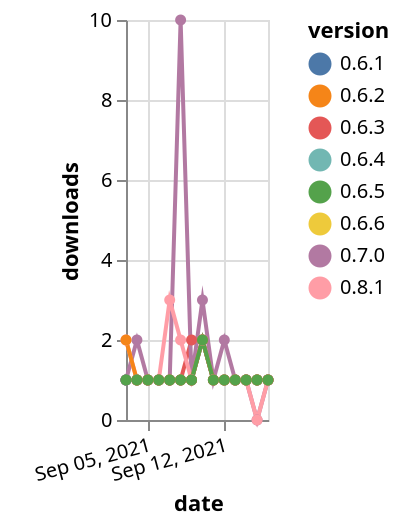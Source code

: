 {"$schema": "https://vega.github.io/schema/vega-lite/v5.json", "description": "A simple bar chart with embedded data.", "data": {"values": [{"date": "2021-09-03", "total": 147, "delta": 1, "version": "0.6.4"}, {"date": "2021-09-04", "total": 148, "delta": 1, "version": "0.6.4"}, {"date": "2021-09-05", "total": 149, "delta": 1, "version": "0.6.4"}, {"date": "2021-09-06", "total": 150, "delta": 1, "version": "0.6.4"}, {"date": "2021-09-07", "total": 151, "delta": 1, "version": "0.6.4"}, {"date": "2021-09-08", "total": 152, "delta": 1, "version": "0.6.4"}, {"date": "2021-09-09", "total": 153, "delta": 1, "version": "0.6.4"}, {"date": "2021-09-10", "total": 155, "delta": 2, "version": "0.6.4"}, {"date": "2021-09-11", "total": 156, "delta": 1, "version": "0.6.4"}, {"date": "2021-09-12", "total": 157, "delta": 1, "version": "0.6.4"}, {"date": "2021-09-13", "total": 158, "delta": 1, "version": "0.6.4"}, {"date": "2021-09-14", "total": 159, "delta": 1, "version": "0.6.4"}, {"date": "2021-09-15", "total": 160, "delta": 1, "version": "0.6.4"}, {"date": "2021-09-16", "total": 161, "delta": 1, "version": "0.6.4"}, {"date": "2021-09-03", "total": 181, "delta": 1, "version": "0.6.6"}, {"date": "2021-09-04", "total": 182, "delta": 1, "version": "0.6.6"}, {"date": "2021-09-05", "total": 183, "delta": 1, "version": "0.6.6"}, {"date": "2021-09-06", "total": 184, "delta": 1, "version": "0.6.6"}, {"date": "2021-09-07", "total": 185, "delta": 1, "version": "0.6.6"}, {"date": "2021-09-08", "total": 186, "delta": 1, "version": "0.6.6"}, {"date": "2021-09-09", "total": 187, "delta": 1, "version": "0.6.6"}, {"date": "2021-09-10", "total": 189, "delta": 2, "version": "0.6.6"}, {"date": "2021-09-11", "total": 190, "delta": 1, "version": "0.6.6"}, {"date": "2021-09-12", "total": 191, "delta": 1, "version": "0.6.6"}, {"date": "2021-09-13", "total": 192, "delta": 1, "version": "0.6.6"}, {"date": "2021-09-14", "total": 193, "delta": 1, "version": "0.6.6"}, {"date": "2021-09-15", "total": 194, "delta": 1, "version": "0.6.6"}, {"date": "2021-09-16", "total": 195, "delta": 1, "version": "0.6.6"}, {"date": "2021-09-03", "total": 165, "delta": 1, "version": "0.6.3"}, {"date": "2021-09-04", "total": 166, "delta": 1, "version": "0.6.3"}, {"date": "2021-09-05", "total": 167, "delta": 1, "version": "0.6.3"}, {"date": "2021-09-06", "total": 168, "delta": 1, "version": "0.6.3"}, {"date": "2021-09-07", "total": 169, "delta": 1, "version": "0.6.3"}, {"date": "2021-09-08", "total": 170, "delta": 1, "version": "0.6.3"}, {"date": "2021-09-09", "total": 172, "delta": 2, "version": "0.6.3"}, {"date": "2021-09-10", "total": 174, "delta": 2, "version": "0.6.3"}, {"date": "2021-09-11", "total": 175, "delta": 1, "version": "0.6.3"}, {"date": "2021-09-12", "total": 176, "delta": 1, "version": "0.6.3"}, {"date": "2021-09-13", "total": 177, "delta": 1, "version": "0.6.3"}, {"date": "2021-09-14", "total": 178, "delta": 1, "version": "0.6.3"}, {"date": "2021-09-15", "total": 179, "delta": 1, "version": "0.6.3"}, {"date": "2021-09-16", "total": 180, "delta": 1, "version": "0.6.3"}, {"date": "2021-09-03", "total": 747, "delta": 1, "version": "0.7.0"}, {"date": "2021-09-04", "total": 749, "delta": 2, "version": "0.7.0"}, {"date": "2021-09-05", "total": 750, "delta": 1, "version": "0.7.0"}, {"date": "2021-09-06", "total": 751, "delta": 1, "version": "0.7.0"}, {"date": "2021-09-07", "total": 752, "delta": 1, "version": "0.7.0"}, {"date": "2021-09-08", "total": 762, "delta": 10, "version": "0.7.0"}, {"date": "2021-09-09", "total": 763, "delta": 1, "version": "0.7.0"}, {"date": "2021-09-10", "total": 766, "delta": 3, "version": "0.7.0"}, {"date": "2021-09-11", "total": 767, "delta": 1, "version": "0.7.0"}, {"date": "2021-09-12", "total": 769, "delta": 2, "version": "0.7.0"}, {"date": "2021-09-13", "total": 770, "delta": 1, "version": "0.7.0"}, {"date": "2021-09-14", "total": 771, "delta": 1, "version": "0.7.0"}, {"date": "2021-09-15", "total": 771, "delta": 0, "version": "0.7.0"}, {"date": "2021-09-16", "total": 772, "delta": 1, "version": "0.7.0"}, {"date": "2021-09-03", "total": 117, "delta": 2, "version": "0.8.1"}, {"date": "2021-09-04", "total": 118, "delta": 1, "version": "0.8.1"}, {"date": "2021-09-05", "total": 119, "delta": 1, "version": "0.8.1"}, {"date": "2021-09-06", "total": 120, "delta": 1, "version": "0.8.1"}, {"date": "2021-09-07", "total": 123, "delta": 3, "version": "0.8.1"}, {"date": "2021-09-08", "total": 125, "delta": 2, "version": "0.8.1"}, {"date": "2021-09-09", "total": 126, "delta": 1, "version": "0.8.1"}, {"date": "2021-09-10", "total": 128, "delta": 2, "version": "0.8.1"}, {"date": "2021-09-11", "total": 129, "delta": 1, "version": "0.8.1"}, {"date": "2021-09-12", "total": 130, "delta": 1, "version": "0.8.1"}, {"date": "2021-09-13", "total": 131, "delta": 1, "version": "0.8.1"}, {"date": "2021-09-14", "total": 132, "delta": 1, "version": "0.8.1"}, {"date": "2021-09-15", "total": 132, "delta": 0, "version": "0.8.1"}, {"date": "2021-09-16", "total": 133, "delta": 1, "version": "0.8.1"}, {"date": "2021-09-03", "total": 160, "delta": 1, "version": "0.6.1"}, {"date": "2021-09-04", "total": 161, "delta": 1, "version": "0.6.1"}, {"date": "2021-09-05", "total": 162, "delta": 1, "version": "0.6.1"}, {"date": "2021-09-06", "total": 163, "delta": 1, "version": "0.6.1"}, {"date": "2021-09-07", "total": 164, "delta": 1, "version": "0.6.1"}, {"date": "2021-09-08", "total": 165, "delta": 1, "version": "0.6.1"}, {"date": "2021-09-09", "total": 166, "delta": 1, "version": "0.6.1"}, {"date": "2021-09-10", "total": 168, "delta": 2, "version": "0.6.1"}, {"date": "2021-09-11", "total": 169, "delta": 1, "version": "0.6.1"}, {"date": "2021-09-12", "total": 170, "delta": 1, "version": "0.6.1"}, {"date": "2021-09-13", "total": 171, "delta": 1, "version": "0.6.1"}, {"date": "2021-09-14", "total": 172, "delta": 1, "version": "0.6.1"}, {"date": "2021-09-15", "total": 173, "delta": 1, "version": "0.6.1"}, {"date": "2021-09-16", "total": 174, "delta": 1, "version": "0.6.1"}, {"date": "2021-09-03", "total": 165, "delta": 2, "version": "0.6.2"}, {"date": "2021-09-04", "total": 166, "delta": 1, "version": "0.6.2"}, {"date": "2021-09-05", "total": 167, "delta": 1, "version": "0.6.2"}, {"date": "2021-09-06", "total": 168, "delta": 1, "version": "0.6.2"}, {"date": "2021-09-07", "total": 169, "delta": 1, "version": "0.6.2"}, {"date": "2021-09-08", "total": 170, "delta": 1, "version": "0.6.2"}, {"date": "2021-09-09", "total": 171, "delta": 1, "version": "0.6.2"}, {"date": "2021-09-10", "total": 173, "delta": 2, "version": "0.6.2"}, {"date": "2021-09-11", "total": 174, "delta": 1, "version": "0.6.2"}, {"date": "2021-09-12", "total": 175, "delta": 1, "version": "0.6.2"}, {"date": "2021-09-13", "total": 176, "delta": 1, "version": "0.6.2"}, {"date": "2021-09-14", "total": 177, "delta": 1, "version": "0.6.2"}, {"date": "2021-09-15", "total": 178, "delta": 1, "version": "0.6.2"}, {"date": "2021-09-16", "total": 179, "delta": 1, "version": "0.6.2"}, {"date": "2021-09-03", "total": 450, "delta": 1, "version": "0.6.5"}, {"date": "2021-09-04", "total": 451, "delta": 1, "version": "0.6.5"}, {"date": "2021-09-05", "total": 452, "delta": 1, "version": "0.6.5"}, {"date": "2021-09-06", "total": 453, "delta": 1, "version": "0.6.5"}, {"date": "2021-09-07", "total": 454, "delta": 1, "version": "0.6.5"}, {"date": "2021-09-08", "total": 455, "delta": 1, "version": "0.6.5"}, {"date": "2021-09-09", "total": 456, "delta": 1, "version": "0.6.5"}, {"date": "2021-09-10", "total": 458, "delta": 2, "version": "0.6.5"}, {"date": "2021-09-11", "total": 459, "delta": 1, "version": "0.6.5"}, {"date": "2021-09-12", "total": 460, "delta": 1, "version": "0.6.5"}, {"date": "2021-09-13", "total": 461, "delta": 1, "version": "0.6.5"}, {"date": "2021-09-14", "total": 462, "delta": 1, "version": "0.6.5"}, {"date": "2021-09-15", "total": 463, "delta": 1, "version": "0.6.5"}, {"date": "2021-09-16", "total": 464, "delta": 1, "version": "0.6.5"}]}, "width": "container", "mark": {"type": "line", "point": {"filled": true}}, "encoding": {"x": {"field": "date", "type": "temporal", "timeUnit": "yearmonthdate", "title": "date", "axis": {"labelAngle": -15}}, "y": {"field": "delta", "type": "quantitative", "title": "downloads"}, "color": {"field": "version", "type": "nominal"}, "tooltip": {"field": "delta"}}}